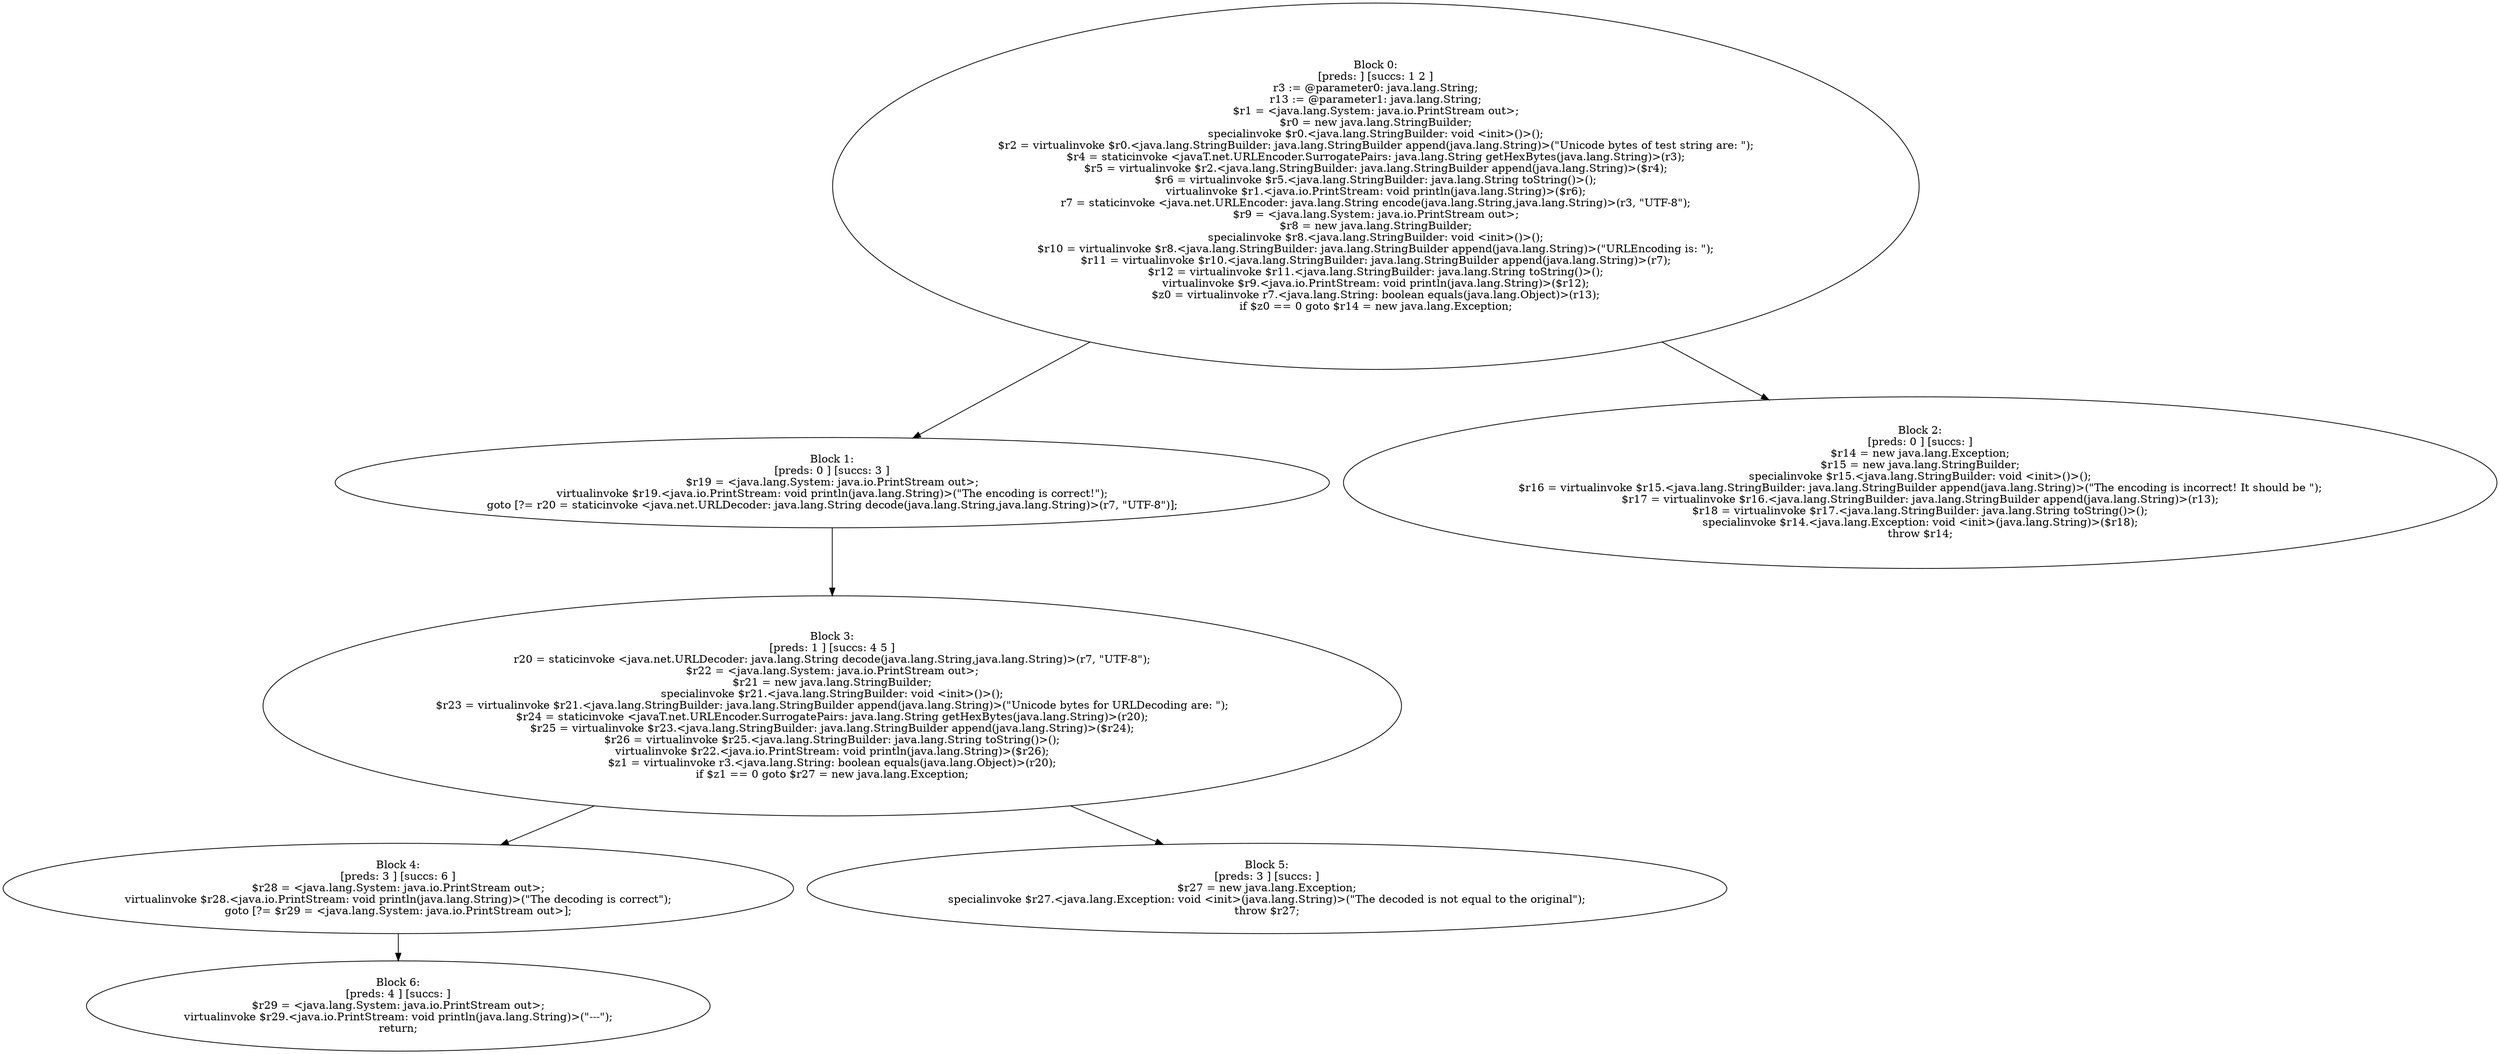 digraph "unitGraph" {
    "Block 0:
[preds: ] [succs: 1 2 ]
r3 := @parameter0: java.lang.String;
r13 := @parameter1: java.lang.String;
$r1 = <java.lang.System: java.io.PrintStream out>;
$r0 = new java.lang.StringBuilder;
specialinvoke $r0.<java.lang.StringBuilder: void <init>()>();
$r2 = virtualinvoke $r0.<java.lang.StringBuilder: java.lang.StringBuilder append(java.lang.String)>(\"Unicode bytes of test string are: \");
$r4 = staticinvoke <javaT.net.URLEncoder.SurrogatePairs: java.lang.String getHexBytes(java.lang.String)>(r3);
$r5 = virtualinvoke $r2.<java.lang.StringBuilder: java.lang.StringBuilder append(java.lang.String)>($r4);
$r6 = virtualinvoke $r5.<java.lang.StringBuilder: java.lang.String toString()>();
virtualinvoke $r1.<java.io.PrintStream: void println(java.lang.String)>($r6);
r7 = staticinvoke <java.net.URLEncoder: java.lang.String encode(java.lang.String,java.lang.String)>(r3, \"UTF-8\");
$r9 = <java.lang.System: java.io.PrintStream out>;
$r8 = new java.lang.StringBuilder;
specialinvoke $r8.<java.lang.StringBuilder: void <init>()>();
$r10 = virtualinvoke $r8.<java.lang.StringBuilder: java.lang.StringBuilder append(java.lang.String)>(\"URLEncoding is: \");
$r11 = virtualinvoke $r10.<java.lang.StringBuilder: java.lang.StringBuilder append(java.lang.String)>(r7);
$r12 = virtualinvoke $r11.<java.lang.StringBuilder: java.lang.String toString()>();
virtualinvoke $r9.<java.io.PrintStream: void println(java.lang.String)>($r12);
$z0 = virtualinvoke r7.<java.lang.String: boolean equals(java.lang.Object)>(r13);
if $z0 == 0 goto $r14 = new java.lang.Exception;
"
    "Block 1:
[preds: 0 ] [succs: 3 ]
$r19 = <java.lang.System: java.io.PrintStream out>;
virtualinvoke $r19.<java.io.PrintStream: void println(java.lang.String)>(\"The encoding is correct!\");
goto [?= r20 = staticinvoke <java.net.URLDecoder: java.lang.String decode(java.lang.String,java.lang.String)>(r7, \"UTF-8\")];
"
    "Block 2:
[preds: 0 ] [succs: ]
$r14 = new java.lang.Exception;
$r15 = new java.lang.StringBuilder;
specialinvoke $r15.<java.lang.StringBuilder: void <init>()>();
$r16 = virtualinvoke $r15.<java.lang.StringBuilder: java.lang.StringBuilder append(java.lang.String)>(\"The encoding is incorrect! It should be \");
$r17 = virtualinvoke $r16.<java.lang.StringBuilder: java.lang.StringBuilder append(java.lang.String)>(r13);
$r18 = virtualinvoke $r17.<java.lang.StringBuilder: java.lang.String toString()>();
specialinvoke $r14.<java.lang.Exception: void <init>(java.lang.String)>($r18);
throw $r14;
"
    "Block 3:
[preds: 1 ] [succs: 4 5 ]
r20 = staticinvoke <java.net.URLDecoder: java.lang.String decode(java.lang.String,java.lang.String)>(r7, \"UTF-8\");
$r22 = <java.lang.System: java.io.PrintStream out>;
$r21 = new java.lang.StringBuilder;
specialinvoke $r21.<java.lang.StringBuilder: void <init>()>();
$r23 = virtualinvoke $r21.<java.lang.StringBuilder: java.lang.StringBuilder append(java.lang.String)>(\"Unicode bytes for URLDecoding are: \");
$r24 = staticinvoke <javaT.net.URLEncoder.SurrogatePairs: java.lang.String getHexBytes(java.lang.String)>(r20);
$r25 = virtualinvoke $r23.<java.lang.StringBuilder: java.lang.StringBuilder append(java.lang.String)>($r24);
$r26 = virtualinvoke $r25.<java.lang.StringBuilder: java.lang.String toString()>();
virtualinvoke $r22.<java.io.PrintStream: void println(java.lang.String)>($r26);
$z1 = virtualinvoke r3.<java.lang.String: boolean equals(java.lang.Object)>(r20);
if $z1 == 0 goto $r27 = new java.lang.Exception;
"
    "Block 4:
[preds: 3 ] [succs: 6 ]
$r28 = <java.lang.System: java.io.PrintStream out>;
virtualinvoke $r28.<java.io.PrintStream: void println(java.lang.String)>(\"The decoding is correct\");
goto [?= $r29 = <java.lang.System: java.io.PrintStream out>];
"
    "Block 5:
[preds: 3 ] [succs: ]
$r27 = new java.lang.Exception;
specialinvoke $r27.<java.lang.Exception: void <init>(java.lang.String)>(\"The decoded is not equal to the original\");
throw $r27;
"
    "Block 6:
[preds: 4 ] [succs: ]
$r29 = <java.lang.System: java.io.PrintStream out>;
virtualinvoke $r29.<java.io.PrintStream: void println(java.lang.String)>(\"---\");
return;
"
    "Block 0:
[preds: ] [succs: 1 2 ]
r3 := @parameter0: java.lang.String;
r13 := @parameter1: java.lang.String;
$r1 = <java.lang.System: java.io.PrintStream out>;
$r0 = new java.lang.StringBuilder;
specialinvoke $r0.<java.lang.StringBuilder: void <init>()>();
$r2 = virtualinvoke $r0.<java.lang.StringBuilder: java.lang.StringBuilder append(java.lang.String)>(\"Unicode bytes of test string are: \");
$r4 = staticinvoke <javaT.net.URLEncoder.SurrogatePairs: java.lang.String getHexBytes(java.lang.String)>(r3);
$r5 = virtualinvoke $r2.<java.lang.StringBuilder: java.lang.StringBuilder append(java.lang.String)>($r4);
$r6 = virtualinvoke $r5.<java.lang.StringBuilder: java.lang.String toString()>();
virtualinvoke $r1.<java.io.PrintStream: void println(java.lang.String)>($r6);
r7 = staticinvoke <java.net.URLEncoder: java.lang.String encode(java.lang.String,java.lang.String)>(r3, \"UTF-8\");
$r9 = <java.lang.System: java.io.PrintStream out>;
$r8 = new java.lang.StringBuilder;
specialinvoke $r8.<java.lang.StringBuilder: void <init>()>();
$r10 = virtualinvoke $r8.<java.lang.StringBuilder: java.lang.StringBuilder append(java.lang.String)>(\"URLEncoding is: \");
$r11 = virtualinvoke $r10.<java.lang.StringBuilder: java.lang.StringBuilder append(java.lang.String)>(r7);
$r12 = virtualinvoke $r11.<java.lang.StringBuilder: java.lang.String toString()>();
virtualinvoke $r9.<java.io.PrintStream: void println(java.lang.String)>($r12);
$z0 = virtualinvoke r7.<java.lang.String: boolean equals(java.lang.Object)>(r13);
if $z0 == 0 goto $r14 = new java.lang.Exception;
"->"Block 1:
[preds: 0 ] [succs: 3 ]
$r19 = <java.lang.System: java.io.PrintStream out>;
virtualinvoke $r19.<java.io.PrintStream: void println(java.lang.String)>(\"The encoding is correct!\");
goto [?= r20 = staticinvoke <java.net.URLDecoder: java.lang.String decode(java.lang.String,java.lang.String)>(r7, \"UTF-8\")];
";
    "Block 0:
[preds: ] [succs: 1 2 ]
r3 := @parameter0: java.lang.String;
r13 := @parameter1: java.lang.String;
$r1 = <java.lang.System: java.io.PrintStream out>;
$r0 = new java.lang.StringBuilder;
specialinvoke $r0.<java.lang.StringBuilder: void <init>()>();
$r2 = virtualinvoke $r0.<java.lang.StringBuilder: java.lang.StringBuilder append(java.lang.String)>(\"Unicode bytes of test string are: \");
$r4 = staticinvoke <javaT.net.URLEncoder.SurrogatePairs: java.lang.String getHexBytes(java.lang.String)>(r3);
$r5 = virtualinvoke $r2.<java.lang.StringBuilder: java.lang.StringBuilder append(java.lang.String)>($r4);
$r6 = virtualinvoke $r5.<java.lang.StringBuilder: java.lang.String toString()>();
virtualinvoke $r1.<java.io.PrintStream: void println(java.lang.String)>($r6);
r7 = staticinvoke <java.net.URLEncoder: java.lang.String encode(java.lang.String,java.lang.String)>(r3, \"UTF-8\");
$r9 = <java.lang.System: java.io.PrintStream out>;
$r8 = new java.lang.StringBuilder;
specialinvoke $r8.<java.lang.StringBuilder: void <init>()>();
$r10 = virtualinvoke $r8.<java.lang.StringBuilder: java.lang.StringBuilder append(java.lang.String)>(\"URLEncoding is: \");
$r11 = virtualinvoke $r10.<java.lang.StringBuilder: java.lang.StringBuilder append(java.lang.String)>(r7);
$r12 = virtualinvoke $r11.<java.lang.StringBuilder: java.lang.String toString()>();
virtualinvoke $r9.<java.io.PrintStream: void println(java.lang.String)>($r12);
$z0 = virtualinvoke r7.<java.lang.String: boolean equals(java.lang.Object)>(r13);
if $z0 == 0 goto $r14 = new java.lang.Exception;
"->"Block 2:
[preds: 0 ] [succs: ]
$r14 = new java.lang.Exception;
$r15 = new java.lang.StringBuilder;
specialinvoke $r15.<java.lang.StringBuilder: void <init>()>();
$r16 = virtualinvoke $r15.<java.lang.StringBuilder: java.lang.StringBuilder append(java.lang.String)>(\"The encoding is incorrect! It should be \");
$r17 = virtualinvoke $r16.<java.lang.StringBuilder: java.lang.StringBuilder append(java.lang.String)>(r13);
$r18 = virtualinvoke $r17.<java.lang.StringBuilder: java.lang.String toString()>();
specialinvoke $r14.<java.lang.Exception: void <init>(java.lang.String)>($r18);
throw $r14;
";
    "Block 1:
[preds: 0 ] [succs: 3 ]
$r19 = <java.lang.System: java.io.PrintStream out>;
virtualinvoke $r19.<java.io.PrintStream: void println(java.lang.String)>(\"The encoding is correct!\");
goto [?= r20 = staticinvoke <java.net.URLDecoder: java.lang.String decode(java.lang.String,java.lang.String)>(r7, \"UTF-8\")];
"->"Block 3:
[preds: 1 ] [succs: 4 5 ]
r20 = staticinvoke <java.net.URLDecoder: java.lang.String decode(java.lang.String,java.lang.String)>(r7, \"UTF-8\");
$r22 = <java.lang.System: java.io.PrintStream out>;
$r21 = new java.lang.StringBuilder;
specialinvoke $r21.<java.lang.StringBuilder: void <init>()>();
$r23 = virtualinvoke $r21.<java.lang.StringBuilder: java.lang.StringBuilder append(java.lang.String)>(\"Unicode bytes for URLDecoding are: \");
$r24 = staticinvoke <javaT.net.URLEncoder.SurrogatePairs: java.lang.String getHexBytes(java.lang.String)>(r20);
$r25 = virtualinvoke $r23.<java.lang.StringBuilder: java.lang.StringBuilder append(java.lang.String)>($r24);
$r26 = virtualinvoke $r25.<java.lang.StringBuilder: java.lang.String toString()>();
virtualinvoke $r22.<java.io.PrintStream: void println(java.lang.String)>($r26);
$z1 = virtualinvoke r3.<java.lang.String: boolean equals(java.lang.Object)>(r20);
if $z1 == 0 goto $r27 = new java.lang.Exception;
";
    "Block 3:
[preds: 1 ] [succs: 4 5 ]
r20 = staticinvoke <java.net.URLDecoder: java.lang.String decode(java.lang.String,java.lang.String)>(r7, \"UTF-8\");
$r22 = <java.lang.System: java.io.PrintStream out>;
$r21 = new java.lang.StringBuilder;
specialinvoke $r21.<java.lang.StringBuilder: void <init>()>();
$r23 = virtualinvoke $r21.<java.lang.StringBuilder: java.lang.StringBuilder append(java.lang.String)>(\"Unicode bytes for URLDecoding are: \");
$r24 = staticinvoke <javaT.net.URLEncoder.SurrogatePairs: java.lang.String getHexBytes(java.lang.String)>(r20);
$r25 = virtualinvoke $r23.<java.lang.StringBuilder: java.lang.StringBuilder append(java.lang.String)>($r24);
$r26 = virtualinvoke $r25.<java.lang.StringBuilder: java.lang.String toString()>();
virtualinvoke $r22.<java.io.PrintStream: void println(java.lang.String)>($r26);
$z1 = virtualinvoke r3.<java.lang.String: boolean equals(java.lang.Object)>(r20);
if $z1 == 0 goto $r27 = new java.lang.Exception;
"->"Block 4:
[preds: 3 ] [succs: 6 ]
$r28 = <java.lang.System: java.io.PrintStream out>;
virtualinvoke $r28.<java.io.PrintStream: void println(java.lang.String)>(\"The decoding is correct\");
goto [?= $r29 = <java.lang.System: java.io.PrintStream out>];
";
    "Block 3:
[preds: 1 ] [succs: 4 5 ]
r20 = staticinvoke <java.net.URLDecoder: java.lang.String decode(java.lang.String,java.lang.String)>(r7, \"UTF-8\");
$r22 = <java.lang.System: java.io.PrintStream out>;
$r21 = new java.lang.StringBuilder;
specialinvoke $r21.<java.lang.StringBuilder: void <init>()>();
$r23 = virtualinvoke $r21.<java.lang.StringBuilder: java.lang.StringBuilder append(java.lang.String)>(\"Unicode bytes for URLDecoding are: \");
$r24 = staticinvoke <javaT.net.URLEncoder.SurrogatePairs: java.lang.String getHexBytes(java.lang.String)>(r20);
$r25 = virtualinvoke $r23.<java.lang.StringBuilder: java.lang.StringBuilder append(java.lang.String)>($r24);
$r26 = virtualinvoke $r25.<java.lang.StringBuilder: java.lang.String toString()>();
virtualinvoke $r22.<java.io.PrintStream: void println(java.lang.String)>($r26);
$z1 = virtualinvoke r3.<java.lang.String: boolean equals(java.lang.Object)>(r20);
if $z1 == 0 goto $r27 = new java.lang.Exception;
"->"Block 5:
[preds: 3 ] [succs: ]
$r27 = new java.lang.Exception;
specialinvoke $r27.<java.lang.Exception: void <init>(java.lang.String)>(\"The decoded is not equal to the original\");
throw $r27;
";
    "Block 4:
[preds: 3 ] [succs: 6 ]
$r28 = <java.lang.System: java.io.PrintStream out>;
virtualinvoke $r28.<java.io.PrintStream: void println(java.lang.String)>(\"The decoding is correct\");
goto [?= $r29 = <java.lang.System: java.io.PrintStream out>];
"->"Block 6:
[preds: 4 ] [succs: ]
$r29 = <java.lang.System: java.io.PrintStream out>;
virtualinvoke $r29.<java.io.PrintStream: void println(java.lang.String)>(\"---\");
return;
";
}
